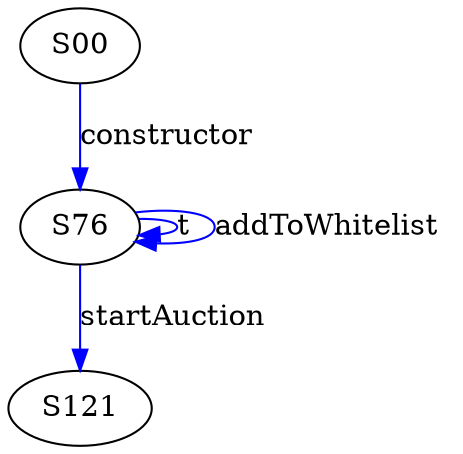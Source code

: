 digraph {

S00->S76 [label="constructor", style="", color="blue"]
S76->S76 [label="t", style="", color="blue"]
S76->S121 [label="startAuction", style="", color="blue"]
S76->S76 [label="addToWhitelist", style="", color="blue"]
}